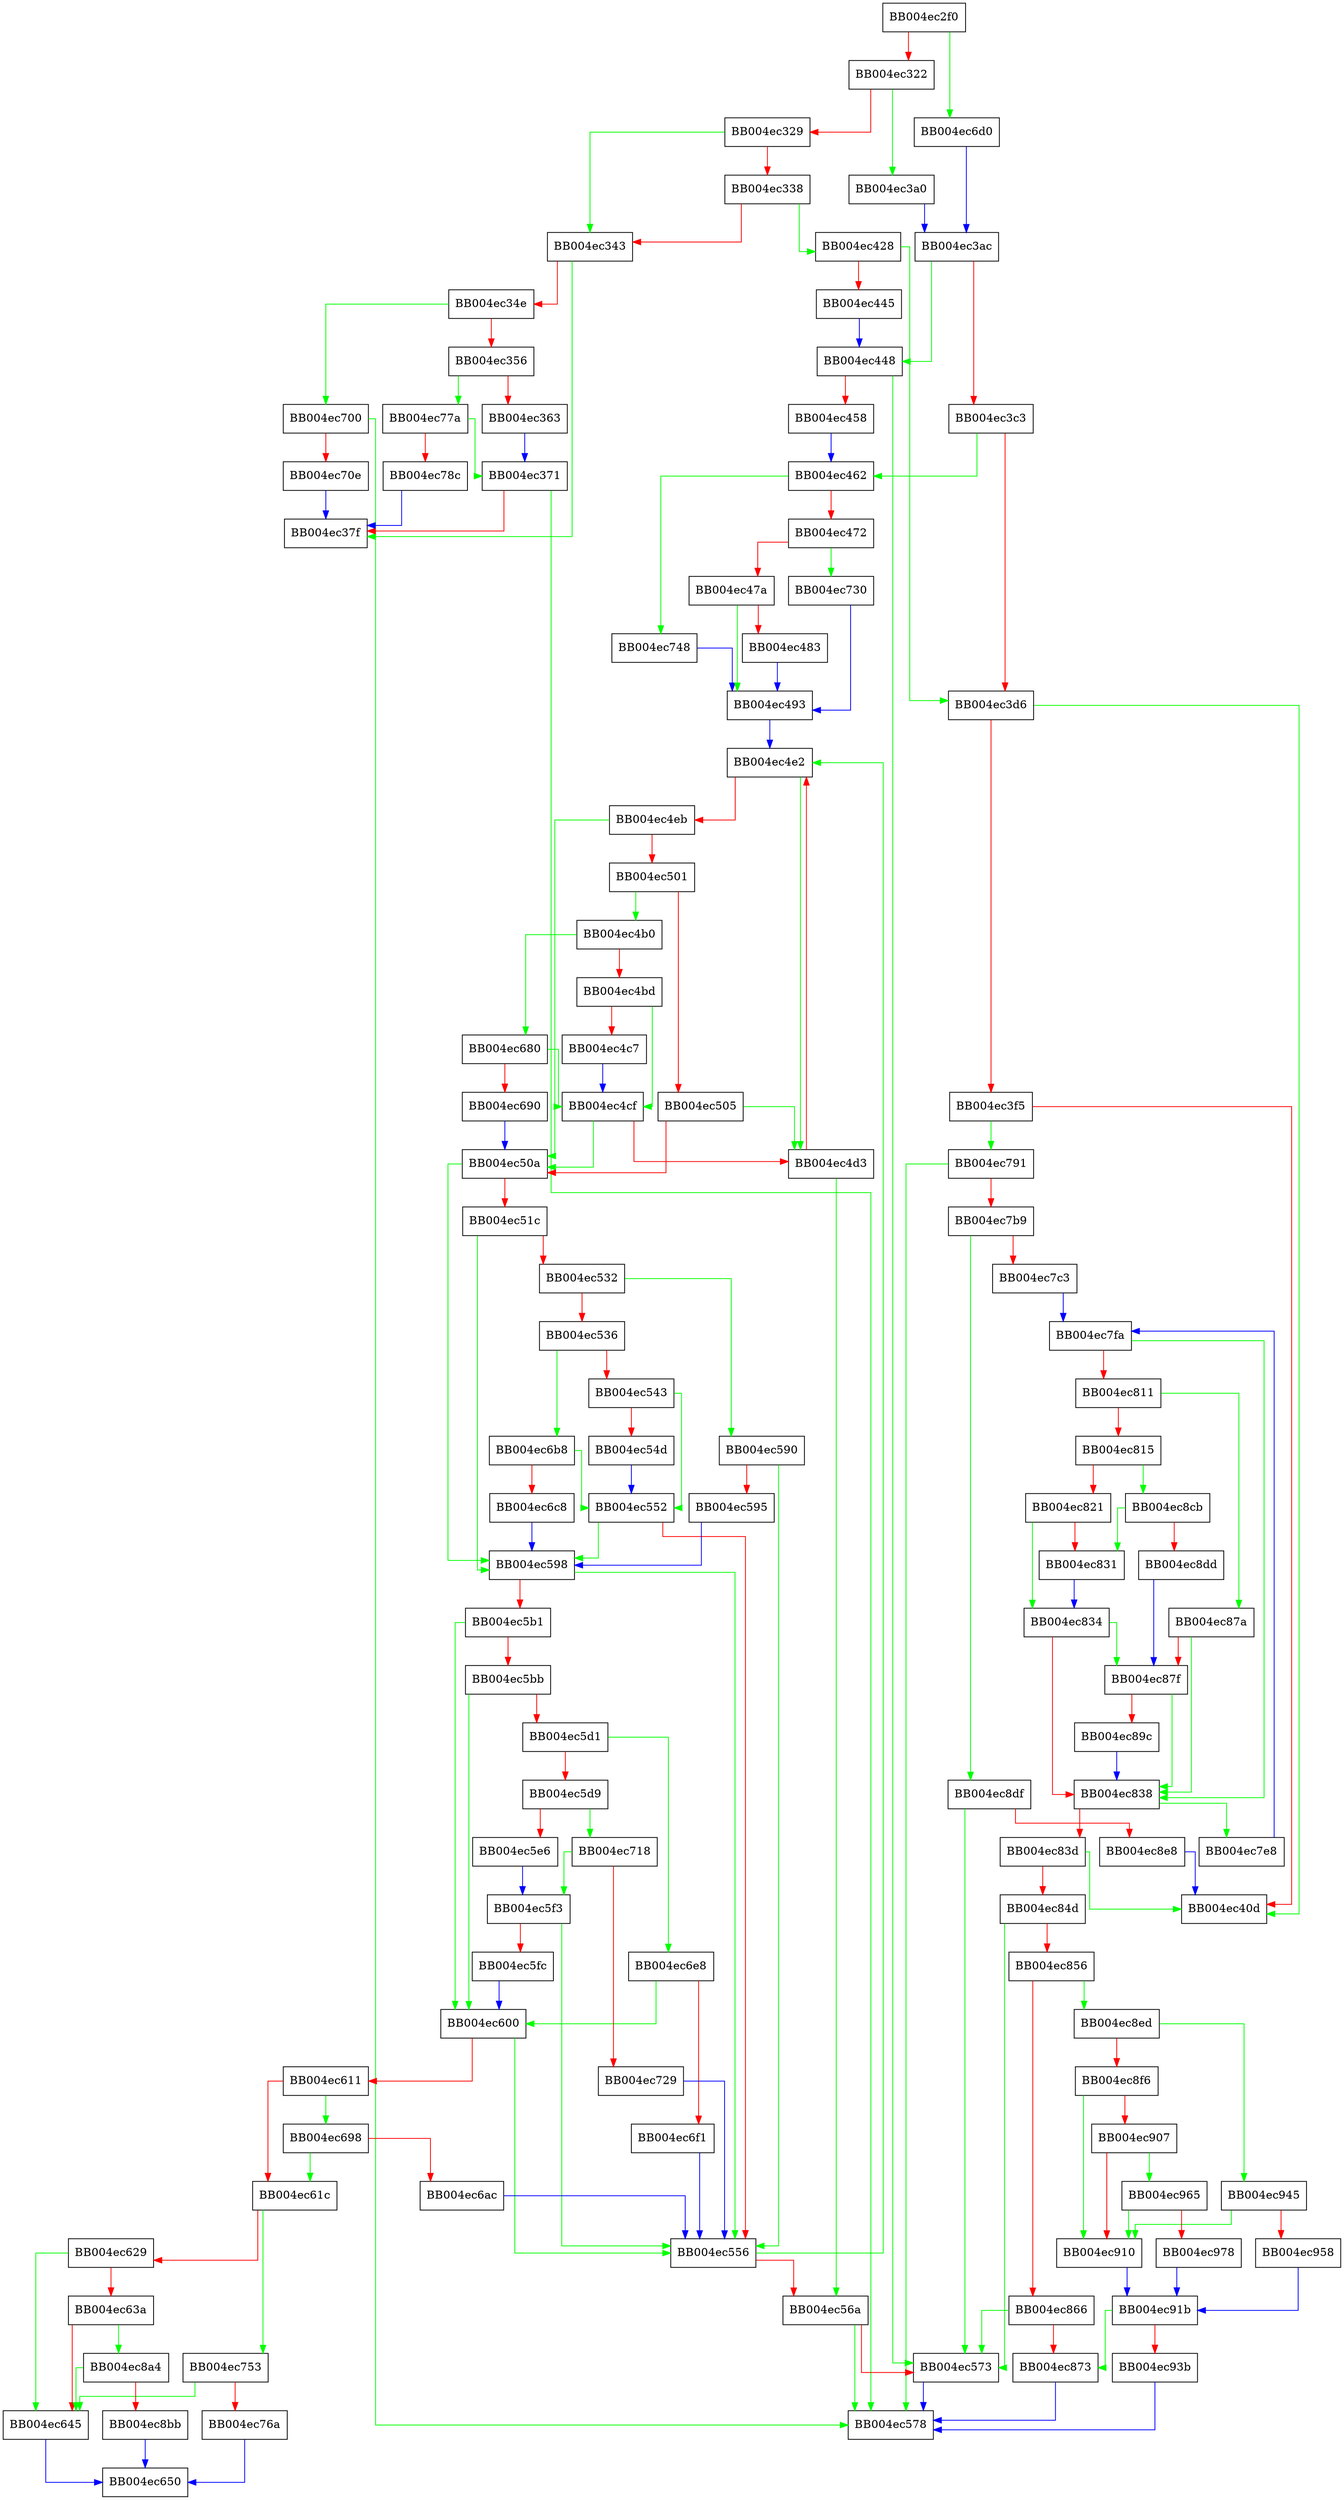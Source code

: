 digraph ssl_choose_server_version {
  node [shape="box"];
  graph [splines=ortho];
  BB004ec2f0 -> BB004ec6d0 [color="green"];
  BB004ec2f0 -> BB004ec322 [color="red"];
  BB004ec322 -> BB004ec3a0 [color="green"];
  BB004ec322 -> BB004ec329 [color="red"];
  BB004ec329 -> BB004ec343 [color="green"];
  BB004ec329 -> BB004ec338 [color="red"];
  BB004ec338 -> BB004ec428 [color="green"];
  BB004ec338 -> BB004ec343 [color="red"];
  BB004ec343 -> BB004ec37f [color="green"];
  BB004ec343 -> BB004ec34e [color="red"];
  BB004ec34e -> BB004ec700 [color="green"];
  BB004ec34e -> BB004ec356 [color="red"];
  BB004ec356 -> BB004ec77a [color="green"];
  BB004ec356 -> BB004ec363 [color="red"];
  BB004ec363 -> BB004ec371 [color="blue"];
  BB004ec371 -> BB004ec578 [color="green"];
  BB004ec371 -> BB004ec37f [color="red"];
  BB004ec3a0 -> BB004ec3ac [color="blue"];
  BB004ec3ac -> BB004ec448 [color="green"];
  BB004ec3ac -> BB004ec3c3 [color="red"];
  BB004ec3c3 -> BB004ec462 [color="green"];
  BB004ec3c3 -> BB004ec3d6 [color="red"];
  BB004ec3d6 -> BB004ec40d [color="green"];
  BB004ec3d6 -> BB004ec3f5 [color="red"];
  BB004ec3f5 -> BB004ec791 [color="green"];
  BB004ec3f5 -> BB004ec40d [color="red"];
  BB004ec428 -> BB004ec3d6 [color="green"];
  BB004ec428 -> BB004ec445 [color="red"];
  BB004ec445 -> BB004ec448 [color="blue"];
  BB004ec448 -> BB004ec573 [color="green"];
  BB004ec448 -> BB004ec458 [color="red"];
  BB004ec458 -> BB004ec462 [color="blue"];
  BB004ec462 -> BB004ec748 [color="green"];
  BB004ec462 -> BB004ec472 [color="red"];
  BB004ec472 -> BB004ec730 [color="green"];
  BB004ec472 -> BB004ec47a [color="red"];
  BB004ec47a -> BB004ec493 [color="green"];
  BB004ec47a -> BB004ec483 [color="red"];
  BB004ec483 -> BB004ec493 [color="blue"];
  BB004ec493 -> BB004ec4e2 [color="blue"];
  BB004ec4b0 -> BB004ec680 [color="green"];
  BB004ec4b0 -> BB004ec4bd [color="red"];
  BB004ec4bd -> BB004ec4cf [color="green"];
  BB004ec4bd -> BB004ec4c7 [color="red"];
  BB004ec4c7 -> BB004ec4cf [color="blue"];
  BB004ec4cf -> BB004ec50a [color="green"];
  BB004ec4cf -> BB004ec4d3 [color="red"];
  BB004ec4d3 -> BB004ec56a [color="green"];
  BB004ec4d3 -> BB004ec4e2 [color="red"];
  BB004ec4e2 -> BB004ec4d3 [color="green"];
  BB004ec4e2 -> BB004ec4eb [color="red"];
  BB004ec4eb -> BB004ec50a [color="green"];
  BB004ec4eb -> BB004ec501 [color="red"];
  BB004ec501 -> BB004ec4b0 [color="green"];
  BB004ec501 -> BB004ec505 [color="red"];
  BB004ec505 -> BB004ec4d3 [color="green"];
  BB004ec505 -> BB004ec50a [color="red"];
  BB004ec50a -> BB004ec598 [color="green"];
  BB004ec50a -> BB004ec51c [color="red"];
  BB004ec51c -> BB004ec598 [color="green"];
  BB004ec51c -> BB004ec532 [color="red"];
  BB004ec532 -> BB004ec590 [color="green"];
  BB004ec532 -> BB004ec536 [color="red"];
  BB004ec536 -> BB004ec6b8 [color="green"];
  BB004ec536 -> BB004ec543 [color="red"];
  BB004ec543 -> BB004ec552 [color="green"];
  BB004ec543 -> BB004ec54d [color="red"];
  BB004ec54d -> BB004ec552 [color="blue"];
  BB004ec552 -> BB004ec598 [color="green"];
  BB004ec552 -> BB004ec556 [color="red"];
  BB004ec556 -> BB004ec4e2 [color="green"];
  BB004ec556 -> BB004ec56a [color="red"];
  BB004ec56a -> BB004ec578 [color="green"];
  BB004ec56a -> BB004ec573 [color="red"];
  BB004ec573 -> BB004ec578 [color="blue"];
  BB004ec590 -> BB004ec556 [color="green"];
  BB004ec590 -> BB004ec595 [color="red"];
  BB004ec595 -> BB004ec598 [color="blue"];
  BB004ec598 -> BB004ec556 [color="green"];
  BB004ec598 -> BB004ec5b1 [color="red"];
  BB004ec5b1 -> BB004ec600 [color="green"];
  BB004ec5b1 -> BB004ec5bb [color="red"];
  BB004ec5bb -> BB004ec600 [color="green"];
  BB004ec5bb -> BB004ec5d1 [color="red"];
  BB004ec5d1 -> BB004ec6e8 [color="green"];
  BB004ec5d1 -> BB004ec5d9 [color="red"];
  BB004ec5d9 -> BB004ec718 [color="green"];
  BB004ec5d9 -> BB004ec5e6 [color="red"];
  BB004ec5e6 -> BB004ec5f3 [color="blue"];
  BB004ec5f3 -> BB004ec556 [color="green"];
  BB004ec5f3 -> BB004ec5fc [color="red"];
  BB004ec5fc -> BB004ec600 [color="blue"];
  BB004ec600 -> BB004ec556 [color="green"];
  BB004ec600 -> BB004ec611 [color="red"];
  BB004ec611 -> BB004ec698 [color="green"];
  BB004ec611 -> BB004ec61c [color="red"];
  BB004ec61c -> BB004ec753 [color="green"];
  BB004ec61c -> BB004ec629 [color="red"];
  BB004ec629 -> BB004ec645 [color="green"];
  BB004ec629 -> BB004ec63a [color="red"];
  BB004ec63a -> BB004ec8a4 [color="green"];
  BB004ec63a -> BB004ec645 [color="red"];
  BB004ec645 -> BB004ec650 [color="blue"];
  BB004ec680 -> BB004ec4cf [color="green"];
  BB004ec680 -> BB004ec690 [color="red"];
  BB004ec690 -> BB004ec50a [color="blue"];
  BB004ec698 -> BB004ec61c [color="green"];
  BB004ec698 -> BB004ec6ac [color="red"];
  BB004ec6ac -> BB004ec556 [color="blue"];
  BB004ec6b8 -> BB004ec552 [color="green"];
  BB004ec6b8 -> BB004ec6c8 [color="red"];
  BB004ec6c8 -> BB004ec598 [color="blue"];
  BB004ec6d0 -> BB004ec3ac [color="blue"];
  BB004ec6e8 -> BB004ec600 [color="green"];
  BB004ec6e8 -> BB004ec6f1 [color="red"];
  BB004ec6f1 -> BB004ec556 [color="blue"];
  BB004ec700 -> BB004ec578 [color="green"];
  BB004ec700 -> BB004ec70e [color="red"];
  BB004ec70e -> BB004ec37f [color="blue"];
  BB004ec718 -> BB004ec5f3 [color="green"];
  BB004ec718 -> BB004ec729 [color="red"];
  BB004ec729 -> BB004ec556 [color="blue"];
  BB004ec730 -> BB004ec493 [color="blue"];
  BB004ec748 -> BB004ec493 [color="blue"];
  BB004ec753 -> BB004ec645 [color="green"];
  BB004ec753 -> BB004ec76a [color="red"];
  BB004ec76a -> BB004ec650 [color="blue"];
  BB004ec77a -> BB004ec371 [color="green"];
  BB004ec77a -> BB004ec78c [color="red"];
  BB004ec78c -> BB004ec37f [color="blue"];
  BB004ec791 -> BB004ec578 [color="green"];
  BB004ec791 -> BB004ec7b9 [color="red"];
  BB004ec7b9 -> BB004ec8df [color="green"];
  BB004ec7b9 -> BB004ec7c3 [color="red"];
  BB004ec7c3 -> BB004ec7fa [color="blue"];
  BB004ec7e8 -> BB004ec7fa [color="blue"];
  BB004ec7fa -> BB004ec838 [color="green"];
  BB004ec7fa -> BB004ec811 [color="red"];
  BB004ec811 -> BB004ec87a [color="green"];
  BB004ec811 -> BB004ec815 [color="red"];
  BB004ec815 -> BB004ec8cb [color="green"];
  BB004ec815 -> BB004ec821 [color="red"];
  BB004ec821 -> BB004ec834 [color="green"];
  BB004ec821 -> BB004ec831 [color="red"];
  BB004ec831 -> BB004ec834 [color="blue"];
  BB004ec834 -> BB004ec87f [color="green"];
  BB004ec834 -> BB004ec838 [color="red"];
  BB004ec838 -> BB004ec7e8 [color="green"];
  BB004ec838 -> BB004ec83d [color="red"];
  BB004ec83d -> BB004ec40d [color="green"];
  BB004ec83d -> BB004ec84d [color="red"];
  BB004ec84d -> BB004ec573 [color="green"];
  BB004ec84d -> BB004ec856 [color="red"];
  BB004ec856 -> BB004ec8ed [color="green"];
  BB004ec856 -> BB004ec866 [color="red"];
  BB004ec866 -> BB004ec573 [color="green"];
  BB004ec866 -> BB004ec873 [color="red"];
  BB004ec873 -> BB004ec578 [color="blue"];
  BB004ec87a -> BB004ec838 [color="green"];
  BB004ec87a -> BB004ec87f [color="red"];
  BB004ec87f -> BB004ec838 [color="green"];
  BB004ec87f -> BB004ec89c [color="red"];
  BB004ec89c -> BB004ec838 [color="blue"];
  BB004ec8a4 -> BB004ec645 [color="green"];
  BB004ec8a4 -> BB004ec8bb [color="red"];
  BB004ec8bb -> BB004ec650 [color="blue"];
  BB004ec8cb -> BB004ec831 [color="green"];
  BB004ec8cb -> BB004ec8dd [color="red"];
  BB004ec8dd -> BB004ec87f [color="blue"];
  BB004ec8df -> BB004ec573 [color="green"];
  BB004ec8df -> BB004ec8e8 [color="red"];
  BB004ec8e8 -> BB004ec40d [color="blue"];
  BB004ec8ed -> BB004ec945 [color="green"];
  BB004ec8ed -> BB004ec8f6 [color="red"];
  BB004ec8f6 -> BB004ec910 [color="green"];
  BB004ec8f6 -> BB004ec907 [color="red"];
  BB004ec907 -> BB004ec965 [color="green"];
  BB004ec907 -> BB004ec910 [color="red"];
  BB004ec910 -> BB004ec91b [color="blue"];
  BB004ec91b -> BB004ec873 [color="green"];
  BB004ec91b -> BB004ec93b [color="red"];
  BB004ec93b -> BB004ec578 [color="blue"];
  BB004ec945 -> BB004ec910 [color="green"];
  BB004ec945 -> BB004ec958 [color="red"];
  BB004ec958 -> BB004ec91b [color="blue"];
  BB004ec965 -> BB004ec910 [color="green"];
  BB004ec965 -> BB004ec978 [color="red"];
  BB004ec978 -> BB004ec91b [color="blue"];
}